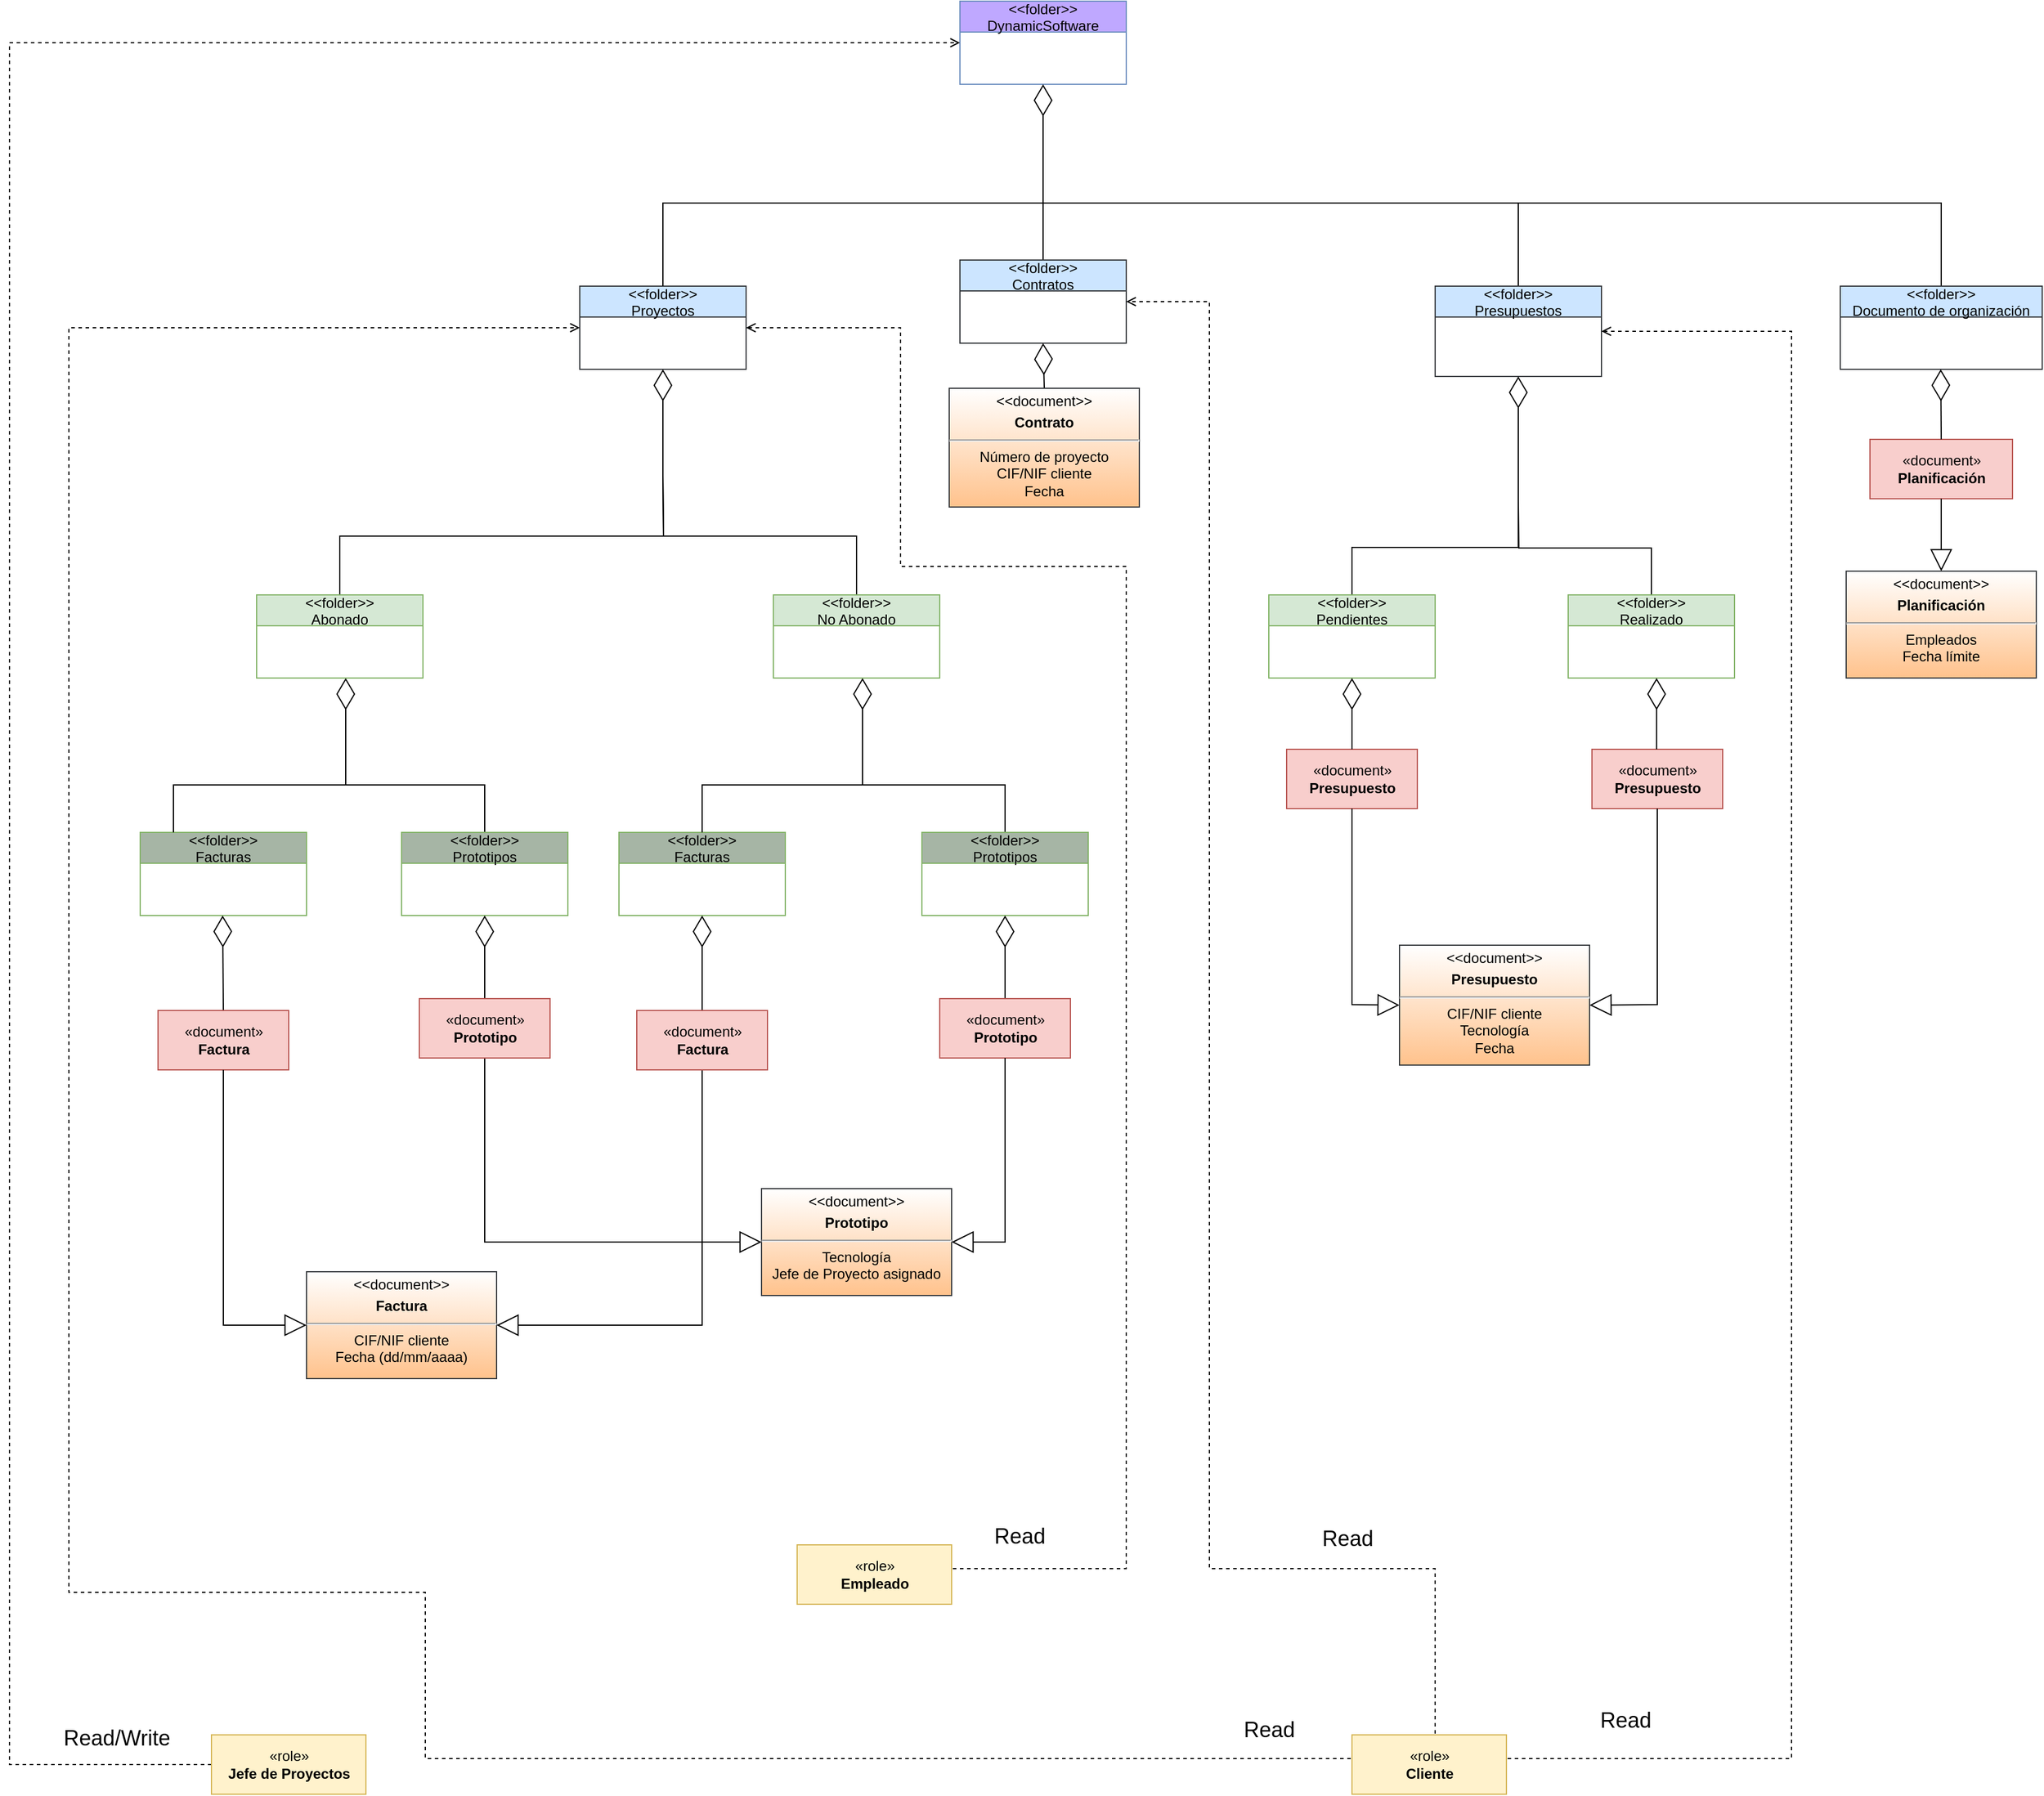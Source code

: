 <mxfile version="15.7.4" type="google"><diagram id="ozQ_3V8YHGxFbDLqrHVU" name="Page-1"><mxGraphModel dx="2815" dy="1135" grid="0" gridSize="10" guides="0" tooltips="0" connect="1" arrows="1" fold="1" page="0" pageScale="1" pageWidth="827" pageHeight="1169" math="0" shadow="0"><root><mxCell id="0"/><mxCell id="1" parent="0"/><mxCell id="Ojlecie2-PELevgFupFe-1" value="&lt;&lt;folder&gt;&gt;&#10;DynamicSoftware" style="swimlane;fontStyle=0;childLayout=stackLayout;horizontal=1;startSize=26;fillColor=#BFA8FF;horizontalStack=0;resizeParent=1;resizeParentMax=0;resizeLast=0;collapsible=1;marginBottom=0;strokeColor=#6c8ebf;" parent="1" vertex="1"><mxGeometry x="330" y="120" width="140" height="70" as="geometry"/></mxCell><mxCell id="Ojlecie2-PELevgFupFe-7" value="" style="endArrow=diamondThin;endFill=0;endSize=24;html=1;rounded=0;entryX=0.5;entryY=1;entryDx=0;entryDy=0;exitX=0.5;exitY=0;exitDx=0;exitDy=0;" parent="1" source="Ojlecie2-PELevgFupFe-8" target="Ojlecie2-PELevgFupFe-1" edge="1"><mxGeometry width="160" relative="1" as="geometry"><mxPoint x="400" y="170" as="sourcePoint"/><mxPoint x="560" y="70" as="targetPoint"/></mxGeometry></mxCell><mxCell id="Ojlecie2-PELevgFupFe-8" value="&lt;&lt;folder&gt;&gt;&#10;Contratos" style="swimlane;fontStyle=0;childLayout=stackLayout;horizontal=1;startSize=26;fillColor=#cce5ff;horizontalStack=0;resizeParent=1;resizeParentMax=0;resizeLast=0;collapsible=1;marginBottom=0;strokeColor=#36393d;" parent="1" vertex="1"><mxGeometry x="330" y="338" width="140" height="70" as="geometry"/></mxCell><mxCell id="Ojlecie2-PELevgFupFe-10" value="&lt;&lt;folder&gt;&gt;&#10;Facturas" style="swimlane;fontStyle=0;childLayout=stackLayout;horizontal=1;startSize=26;fillColor=#A6B5A5;horizontalStack=0;resizeParent=1;resizeParentMax=0;resizeLast=0;collapsible=1;marginBottom=0;strokeColor=#82b366;" parent="1" vertex="1"><mxGeometry x="-360" y="820" width="140" height="70" as="geometry"/></mxCell><mxCell id="Ojlecie2-PELevgFupFe-12" value="&lt;&lt;folder&gt;&gt;&#10;Proyectos" style="swimlane;fontStyle=0;childLayout=stackLayout;horizontal=1;startSize=26;fillColor=#cce5ff;horizontalStack=0;resizeParent=1;resizeParentMax=0;resizeLast=0;collapsible=1;marginBottom=0;strokeColor=#36393d;" parent="1" vertex="1"><mxGeometry x="10" y="360" width="140" height="70" as="geometry"/></mxCell><mxCell id="Ojlecie2-PELevgFupFe-15" value="" style="endArrow=none;html=1;edgeStyle=orthogonalEdgeStyle;rounded=0;exitX=0.5;exitY=0;exitDx=0;exitDy=0;" parent="1" source="Ojlecie2-PELevgFupFe-12" edge="1"><mxGeometry relative="1" as="geometry"><mxPoint x="71" y="360" as="sourcePoint"/><mxPoint x="400" y="290" as="targetPoint"/><Array as="points"><mxPoint x="80" y="290"/></Array></mxGeometry></mxCell><mxCell id="OM9FLxqdmIOMm7-vaNHQ-28" style="edgeStyle=orthogonalEdgeStyle;rounded=0;orthogonalLoop=1;jettySize=auto;html=1;exitX=0.5;exitY=0;exitDx=0;exitDy=0;fontSize=18;endArrow=none;endFill=0;" parent="1" source="Ojlecie2-PELevgFupFe-19" edge="1"><mxGeometry relative="1" as="geometry"><mxPoint x="800" y="290" as="targetPoint"/></mxGeometry></mxCell><mxCell id="Ojlecie2-PELevgFupFe-19" value="&lt;&lt;folder&gt;&gt;&#10;Presupuestos" style="swimlane;fontStyle=0;childLayout=stackLayout;horizontal=1;startSize=26;fillColor=#cce5ff;horizontalStack=0;resizeParent=1;resizeParentMax=0;resizeLast=0;collapsible=1;marginBottom=0;strokeColor=#36393d;" parent="1" vertex="1"><mxGeometry x="730" y="360" width="140" height="76" as="geometry"/></mxCell><mxCell id="tTDMQvBNRWzCgu-5UmxQ-47" style="edgeStyle=orthogonalEdgeStyle;rounded=0;orthogonalLoop=1;jettySize=auto;html=1;exitX=0.5;exitY=0;exitDx=0;exitDy=0;endArrow=none;endFill=0;" parent="1" source="Ojlecie2-PELevgFupFe-21" edge="1"><mxGeometry relative="1" as="geometry"><mxPoint x="400" y="290" as="targetPoint"/><Array as="points"><mxPoint x="1156" y="290"/></Array></mxGeometry></mxCell><mxCell id="Ojlecie2-PELevgFupFe-21" value="&lt;&lt;folder&gt;&gt;&#10;Documento de organización" style="swimlane;fontStyle=0;childLayout=stackLayout;horizontal=1;startSize=26;fillColor=#cce5ff;horizontalStack=0;resizeParent=1;resizeParentMax=0;resizeLast=0;collapsible=1;marginBottom=0;strokeColor=#36393d;" parent="1" vertex="1"><mxGeometry x="1071" y="360" width="170" height="70" as="geometry"/></mxCell><mxCell id="Ojlecie2-PELevgFupFe-26" style="rounded=0;orthogonalLoop=1;jettySize=auto;html=1;endArrow=none;endFill=0;" parent="1" edge="1"><mxGeometry relative="1" as="geometry"><mxPoint x="-187" y="780" as="targetPoint"/><mxPoint x="-332" y="820" as="sourcePoint"/><Array as="points"><mxPoint x="-332" y="780"/></Array></mxGeometry></mxCell><mxCell id="Ojlecie2-PELevgFupFe-24" value="" style="endArrow=diamondThin;endFill=0;endSize=24;html=1;rounded=0;entryX=0.5;entryY=1;entryDx=0;entryDy=0;" parent="1" edge="1"><mxGeometry width="160" relative="1" as="geometry"><mxPoint x="-187" y="780" as="sourcePoint"/><mxPoint x="-187" y="690" as="targetPoint"/></mxGeometry></mxCell><mxCell id="Ojlecie2-PELevgFupFe-29" style="rounded=0;orthogonalLoop=1;jettySize=auto;html=1;endArrow=none;endFill=0;exitX=0.5;exitY=0;exitDx=0;exitDy=0;" parent="1" source="Ojlecie2-PELevgFupFe-32" edge="1"><mxGeometry relative="1" as="geometry"><mxPoint x="-187" y="780" as="targetPoint"/><Array as="points"><mxPoint x="-70" y="780"/></Array><mxPoint x="-72" y="830" as="sourcePoint"/></mxGeometry></mxCell><mxCell id="Ojlecie2-PELevgFupFe-32" value="&lt;&lt;folder&gt;&gt;&#10;Prototipos" style="swimlane;fontStyle=0;childLayout=stackLayout;horizontal=1;startSize=26;fillColor=#A6B5A5;horizontalStack=0;resizeParent=1;resizeParentMax=0;resizeLast=0;collapsible=1;marginBottom=0;strokeColor=#82b366;" parent="1" vertex="1"><mxGeometry x="-140" y="820" width="140" height="70" as="geometry"/></mxCell><mxCell id="Ojlecie2-PELevgFupFe-33" value="" style="endArrow=diamondThin;endFill=0;endSize=24;html=1;rounded=0;entryX=0.5;entryY=1;entryDx=0;entryDy=0;exitX=0.5;exitY=0;exitDx=0;exitDy=0;" parent="1" source="tTDMQvBNRWzCgu-5UmxQ-52" edge="1"><mxGeometry width="160" relative="1" as="geometry"><mxPoint x="-290" y="950" as="sourcePoint"/><mxPoint x="-290.59" y="890" as="targetPoint"/></mxGeometry></mxCell><mxCell id="Ojlecie2-PELevgFupFe-34" value="" style="endArrow=diamondThin;endFill=0;endSize=24;html=1;rounded=0;exitX=0.5;exitY=0;exitDx=0;exitDy=0;entryX=0.5;entryY=1;entryDx=0;entryDy=0;" parent="1" source="OM9FLxqdmIOMm7-vaNHQ-13" target="Ojlecie2-PELevgFupFe-32" edge="1"><mxGeometry width="160" relative="1" as="geometry"><mxPoint x="-70" y="950" as="sourcePoint"/><mxPoint x="-77" y="890" as="targetPoint"/></mxGeometry></mxCell><mxCell id="Ojlecie2-PELevgFupFe-36" value="" style="endArrow=diamondThin;endFill=0;endSize=24;html=1;rounded=0;entryX=0.5;entryY=1;entryDx=0;entryDy=0;exitX=0.5;exitY=0;exitDx=0;exitDy=0;" parent="1" source="zuPzJgMuLYjUnz0wZdYG-7" target="Ojlecie2-PELevgFupFe-8" edge="1"><mxGeometry width="160" relative="1" as="geometry"><mxPoint x="401" y="452" as="sourcePoint"/><mxPoint x="399.58" y="430" as="targetPoint"/></mxGeometry></mxCell><mxCell id="Ojlecie2-PELevgFupFe-39" value="«document»&lt;br&gt;&lt;b&gt;Presupuesto&lt;/b&gt;" style="html=1;fillColor=#f8cecc;strokeColor=#b85450;" parent="1" vertex="1"><mxGeometry x="605" y="750" width="110" height="50" as="geometry"/></mxCell><mxCell id="Ojlecie2-PELevgFupFe-41" value="«document»&lt;br&gt;&lt;b&gt;Planificación&lt;/b&gt;" style="html=1;fillColor=#f8cecc;strokeColor=#b85450;" parent="1" vertex="1"><mxGeometry x="1096" y="489" width="120" height="50" as="geometry"/></mxCell><mxCell id="Ojlecie2-PELevgFupFe-42" value="" style="endArrow=diamondThin;endFill=0;endSize=24;html=1;rounded=0;entryX=0.5;entryY=1;entryDx=0;entryDy=0;exitX=0.5;exitY=0;exitDx=0;exitDy=0;" parent="1" source="Ojlecie2-PELevgFupFe-41" edge="1"><mxGeometry width="160" relative="1" as="geometry"><mxPoint x="1155.58" y="490" as="sourcePoint"/><mxPoint x="1155.58" y="430" as="targetPoint"/></mxGeometry></mxCell><mxCell id="tTDMQvBNRWzCgu-5UmxQ-15" style="edgeStyle=orthogonalEdgeStyle;rounded=0;orthogonalLoop=1;jettySize=auto;html=1;exitX=0.5;exitY=0;exitDx=0;exitDy=0;endArrow=none;endFill=0;" parent="1" source="tTDMQvBNRWzCgu-5UmxQ-3" edge="1"><mxGeometry relative="1" as="geometry"><mxPoint x="80" y="520" as="targetPoint"/></mxGeometry></mxCell><mxCell id="tTDMQvBNRWzCgu-5UmxQ-3" value="&lt;&lt;folder&gt;&gt;&#10;Abonado" style="swimlane;fontStyle=0;childLayout=stackLayout;horizontal=1;startSize=26;fillColor=#d5e8d4;horizontalStack=0;resizeParent=1;resizeParentMax=0;resizeLast=0;collapsible=1;marginBottom=0;strokeColor=#82b366;" parent="1" vertex="1"><mxGeometry x="-262" y="620" width="140" height="70" as="geometry"/></mxCell><mxCell id="tTDMQvBNRWzCgu-5UmxQ-4" value="&lt;&lt;folder&gt;&gt;&#10;Facturas" style="swimlane;fontStyle=0;childLayout=stackLayout;horizontal=1;startSize=26;fillColor=#A6B5A5;horizontalStack=0;resizeParent=1;resizeParentMax=0;resizeLast=0;collapsible=1;marginBottom=0;strokeColor=#82b366;" parent="1" vertex="1"><mxGeometry x="43" y="820" width="140" height="70" as="geometry"/></mxCell><mxCell id="tTDMQvBNRWzCgu-5UmxQ-5" style="rounded=0;orthogonalLoop=1;jettySize=auto;html=1;endArrow=none;endFill=0;exitX=0.5;exitY=0;exitDx=0;exitDy=0;" parent="1" source="tTDMQvBNRWzCgu-5UmxQ-4" edge="1"><mxGeometry relative="1" as="geometry"><mxPoint x="248" y="780" as="targetPoint"/><mxPoint x="103" y="820" as="sourcePoint"/><Array as="points"><mxPoint x="113" y="780"/></Array></mxGeometry></mxCell><mxCell id="tTDMQvBNRWzCgu-5UmxQ-7" value="" style="endArrow=diamondThin;endFill=0;endSize=24;html=1;rounded=0;entryX=0.5;entryY=1;entryDx=0;entryDy=0;" parent="1" edge="1"><mxGeometry width="160" relative="1" as="geometry"><mxPoint x="248" y="780" as="sourcePoint"/><mxPoint x="248" y="690" as="targetPoint"/></mxGeometry></mxCell><mxCell id="tTDMQvBNRWzCgu-5UmxQ-8" style="rounded=0;orthogonalLoop=1;jettySize=auto;html=1;endArrow=none;endFill=0;exitX=0.5;exitY=0;exitDx=0;exitDy=0;" parent="1" source="tTDMQvBNRWzCgu-5UmxQ-10" edge="1"><mxGeometry relative="1" as="geometry"><mxPoint x="248" y="780" as="targetPoint"/><Array as="points"><mxPoint x="368" y="780"/></Array><mxPoint x="358" y="820" as="sourcePoint"/></mxGeometry></mxCell><mxCell id="tTDMQvBNRWzCgu-5UmxQ-10" value="&lt;&lt;folder&gt;&gt;&#10;Prototipos" style="swimlane;fontStyle=0;childLayout=stackLayout;horizontal=1;startSize=26;fillColor=#A6B5A5;horizontalStack=0;resizeParent=1;resizeParentMax=0;resizeLast=0;collapsible=1;marginBottom=0;strokeColor=#82b366;" parent="1" vertex="1"><mxGeometry x="298" y="820" width="140" height="70" as="geometry"/></mxCell><mxCell id="tTDMQvBNRWzCgu-5UmxQ-11" value="" style="endArrow=diamondThin;endFill=0;endSize=24;html=1;rounded=0;entryX=0.5;entryY=1;entryDx=0;entryDy=0;exitX=0.5;exitY=0;exitDx=0;exitDy=0;" parent="1" source="OM9FLxqdmIOMm7-vaNHQ-15" target="tTDMQvBNRWzCgu-5UmxQ-4" edge="1"><mxGeometry width="160" relative="1" as="geometry"><mxPoint x="113" y="950" as="sourcePoint"/><mxPoint x="258" y="950" as="targetPoint"/></mxGeometry></mxCell><mxCell id="tTDMQvBNRWzCgu-5UmxQ-12" value="" style="endArrow=diamondThin;endFill=0;endSize=24;html=1;rounded=0;entryX=0.5;entryY=1;entryDx=0;entryDy=0;exitX=0.5;exitY=0;exitDx=0;exitDy=0;" parent="1" source="tTDMQvBNRWzCgu-5UmxQ-58" target="tTDMQvBNRWzCgu-5UmxQ-10" edge="1"><mxGeometry width="160" relative="1" as="geometry"><mxPoint x="368" y="950" as="sourcePoint"/><mxPoint x="380" y="910" as="targetPoint"/></mxGeometry></mxCell><mxCell id="tTDMQvBNRWzCgu-5UmxQ-16" style="edgeStyle=orthogonalEdgeStyle;rounded=0;orthogonalLoop=1;jettySize=auto;html=1;exitX=0.5;exitY=0;exitDx=0;exitDy=0;endArrow=none;endFill=0;" parent="1" source="tTDMQvBNRWzCgu-5UmxQ-13" edge="1"><mxGeometry relative="1" as="geometry"><mxPoint x="80" y="520" as="targetPoint"/></mxGeometry></mxCell><mxCell id="tTDMQvBNRWzCgu-5UmxQ-13" value="&lt;&lt;folder&gt;&gt;&#10;No Abonado" style="swimlane;fontStyle=0;childLayout=stackLayout;horizontal=1;startSize=26;fillColor=#d5e8d4;horizontalStack=0;resizeParent=1;resizeParentMax=0;resizeLast=0;collapsible=1;marginBottom=0;strokeColor=#82b366;" parent="1" vertex="1"><mxGeometry x="173" y="620" width="140" height="70" as="geometry"/></mxCell><mxCell id="tTDMQvBNRWzCgu-5UmxQ-14" value="" style="endArrow=diamondThin;endFill=0;endSize=24;html=1;rounded=0;entryX=0.5;entryY=1;entryDx=0;entryDy=0;" parent="1" target="Ojlecie2-PELevgFupFe-12" edge="1"><mxGeometry width="160" relative="1" as="geometry"><mxPoint x="80" y="520" as="sourcePoint"/><mxPoint x="110" y="510" as="targetPoint"/></mxGeometry></mxCell><mxCell id="tTDMQvBNRWzCgu-5UmxQ-42" style="edgeStyle=orthogonalEdgeStyle;rounded=0;orthogonalLoop=1;jettySize=auto;html=1;exitX=0.5;exitY=0;exitDx=0;exitDy=0;endArrow=none;endFill=0;" parent="1" source="tTDMQvBNRWzCgu-5UmxQ-43" edge="1"><mxGeometry relative="1" as="geometry"><mxPoint x="800" y="540" as="targetPoint"/><Array as="points"><mxPoint x="660" y="580"/><mxPoint x="800" y="580"/><mxPoint x="800" y="540"/></Array></mxGeometry></mxCell><mxCell id="tTDMQvBNRWzCgu-5UmxQ-43" value="&lt;&lt;folder&gt;&gt;&#10;Pendientes" style="swimlane;fontStyle=0;childLayout=stackLayout;horizontal=1;startSize=26;fillColor=#d5e8d4;horizontalStack=0;resizeParent=1;resizeParentMax=0;resizeLast=0;collapsible=1;marginBottom=0;strokeColor=#82b366;" parent="1" vertex="1"><mxGeometry x="590" y="620" width="140" height="70" as="geometry"/></mxCell><mxCell id="OM9FLxqdmIOMm7-vaNHQ-27" style="edgeStyle=orthogonalEdgeStyle;rounded=0;orthogonalLoop=1;jettySize=auto;html=1;exitX=0.5;exitY=0;exitDx=0;exitDy=0;fontSize=18;endArrow=none;endFill=0;" parent="1" source="tTDMQvBNRWzCgu-5UmxQ-45" edge="1"><mxGeometry relative="1" as="geometry"><mxPoint x="800" y="540" as="targetPoint"/></mxGeometry></mxCell><mxCell id="tTDMQvBNRWzCgu-5UmxQ-45" value="&lt;&lt;folder&gt;&gt;&#10;Realizado" style="swimlane;fontStyle=0;childLayout=stackLayout;horizontal=1;startSize=26;fillColor=#d5e8d4;horizontalStack=0;resizeParent=1;resizeParentMax=0;resizeLast=0;collapsible=1;marginBottom=0;strokeColor=#82b366;" parent="1" vertex="1"><mxGeometry x="842" y="620" width="140" height="70" as="geometry"/></mxCell><mxCell id="tTDMQvBNRWzCgu-5UmxQ-46" value="" style="endArrow=diamondThin;endFill=0;endSize=24;html=1;rounded=0;entryX=0.5;entryY=1;entryDx=0;entryDy=0;" parent="1" target="Ojlecie2-PELevgFupFe-19" edge="1"><mxGeometry width="160" relative="1" as="geometry"><mxPoint x="800" y="570" as="sourcePoint"/><mxPoint x="680" y="430" as="targetPoint"/></mxGeometry></mxCell><mxCell id="tTDMQvBNRWzCgu-5UmxQ-49" value="" style="endArrow=diamondThin;endFill=0;endSize=24;html=1;rounded=0;entryX=0.5;entryY=1;entryDx=0;entryDy=0;exitX=0.5;exitY=0;exitDx=0;exitDy=0;" parent="1" source="Ojlecie2-PELevgFupFe-39" target="tTDMQvBNRWzCgu-5UmxQ-43" edge="1"><mxGeometry width="160" relative="1" as="geometry"><mxPoint x="549.41" y="750" as="sourcePoint"/><mxPoint x="549.41" y="690" as="targetPoint"/></mxGeometry></mxCell><mxCell id="tTDMQvBNRWzCgu-5UmxQ-50" value="«document»&lt;br&gt;&lt;b&gt;Presupuesto&lt;/b&gt;" style="html=1;fillColor=#f8cecc;strokeColor=#b85450;" parent="1" vertex="1"><mxGeometry x="862" y="750" width="110" height="50" as="geometry"/></mxCell><mxCell id="tTDMQvBNRWzCgu-5UmxQ-51" value="" style="endArrow=diamondThin;endFill=0;endSize=24;html=1;rounded=0;entryX=0.5;entryY=1;entryDx=0;entryDy=0;" parent="1" edge="1"><mxGeometry width="160" relative="1" as="geometry"><mxPoint x="916.41" y="750" as="sourcePoint"/><mxPoint x="916.41" y="690" as="targetPoint"/></mxGeometry></mxCell><mxCell id="tTDMQvBNRWzCgu-5UmxQ-52" value="«document»&lt;br&gt;&lt;b&gt;Factura&lt;/b&gt;" style="html=1;fillColor=#f8cecc;strokeColor=#b85450;" parent="1" vertex="1"><mxGeometry x="-345" y="970" width="110" height="50" as="geometry"/></mxCell><mxCell id="tTDMQvBNRWzCgu-5UmxQ-53" value="" style="endArrow=block;endSize=16;endFill=0;html=1;rounded=0;entryX=0;entryY=0.5;entryDx=0;entryDy=0;exitX=0.5;exitY=1;exitDx=0;exitDy=0;" parent="1" source="tTDMQvBNRWzCgu-5UmxQ-52" target="OM9FLxqdmIOMm7-vaNHQ-14" edge="1"><mxGeometry x="0.181" y="2" width="160" relative="1" as="geometry"><mxPoint x="-290" y="1040" as="sourcePoint"/><mxPoint x="-262" y="1060" as="targetPoint"/><Array as="points"><mxPoint x="-290" y="1235"/></Array><mxPoint as="offset"/></mxGeometry></mxCell><mxCell id="tTDMQvBNRWzCgu-5UmxQ-54" value="" style="endArrow=block;endSize=16;endFill=0;html=1;rounded=0;entryX=1;entryY=0.5;entryDx=0;entryDy=0;exitX=0.5;exitY=1;exitDx=0;exitDy=0;" parent="1" source="OM9FLxqdmIOMm7-vaNHQ-15" target="OM9FLxqdmIOMm7-vaNHQ-14" edge="1"><mxGeometry x="0.181" y="2" width="160" relative="1" as="geometry"><mxPoint x="113" y="1040" as="sourcePoint"/><mxPoint x="-150" y="1175" as="targetPoint"/><Array as="points"><mxPoint x="113" y="1235"/></Array><mxPoint as="offset"/></mxGeometry></mxCell><mxCell id="tTDMQvBNRWzCgu-5UmxQ-56" value="" style="endArrow=block;endSize=16;endFill=0;html=1;rounded=0;entryX=0;entryY=0.5;entryDx=0;entryDy=0;exitX=0.5;exitY=1;exitDx=0;exitDy=0;" parent="1" source="Ojlecie2-PELevgFupFe-39" target="OM9FLxqdmIOMm7-vaNHQ-16" edge="1"><mxGeometry x="0.181" y="2" width="160" relative="1" as="geometry"><mxPoint x="545.5" y="800" as="sourcePoint"/><mxPoint x="573.5" y="860" as="targetPoint"/><Array as="points"><mxPoint x="660" y="965"/></Array><mxPoint as="offset"/></mxGeometry></mxCell><mxCell id="tTDMQvBNRWzCgu-5UmxQ-57" value="" style="endArrow=block;endSize=16;endFill=0;html=1;rounded=0;entryX=1;entryY=0.5;entryDx=0;entryDy=0;exitX=0.5;exitY=1;exitDx=0;exitDy=0;" parent="1" source="tTDMQvBNRWzCgu-5UmxQ-50" target="OM9FLxqdmIOMm7-vaNHQ-16" edge="1"><mxGeometry x="0.181" y="2" width="160" relative="1" as="geometry"><mxPoint x="938.5" y="800" as="sourcePoint"/><mxPoint x="685.5" y="975" as="targetPoint"/><Array as="points"><mxPoint x="917" y="965"/></Array><mxPoint as="offset"/></mxGeometry></mxCell><mxCell id="tTDMQvBNRWzCgu-5UmxQ-58" value="«document»&lt;br&gt;&lt;b&gt;Prototipo&lt;/b&gt;" style="html=1;fillColor=#f8cecc;strokeColor=#b85450;" parent="1" vertex="1"><mxGeometry x="313" y="960" width="110" height="50" as="geometry"/></mxCell><mxCell id="tTDMQvBNRWzCgu-5UmxQ-59" value="" style="endArrow=block;endSize=16;endFill=0;html=1;rounded=0;exitX=0.5;exitY=1;exitDx=0;exitDy=0;entryX=0;entryY=0.5;entryDx=0;entryDy=0;" parent="1" source="OM9FLxqdmIOMm7-vaNHQ-13" target="OM9FLxqdmIOMm7-vaNHQ-12" edge="1"><mxGeometry x="0.181" y="2" width="160" relative="1" as="geometry"><mxPoint x="-70" y="1040" as="sourcePoint"/><mxPoint x="190" y="1100" as="targetPoint"/><Array as="points"><mxPoint x="-70" y="1165"/></Array><mxPoint as="offset"/></mxGeometry></mxCell><mxCell id="tTDMQvBNRWzCgu-5UmxQ-60" value="" style="endArrow=block;endSize=16;endFill=0;html=1;rounded=0;exitX=0.5;exitY=1;exitDx=0;exitDy=0;entryX=1;entryY=0.5;entryDx=0;entryDy=0;" parent="1" source="tTDMQvBNRWzCgu-5UmxQ-58" target="OM9FLxqdmIOMm7-vaNHQ-12" edge="1"><mxGeometry x="0.181" y="2" width="160" relative="1" as="geometry"><mxPoint x="368" y="1040" as="sourcePoint"/><mxPoint x="310" y="1090" as="targetPoint"/><Array as="points"><mxPoint x="368" y="1165"/></Array><mxPoint as="offset"/></mxGeometry></mxCell><mxCell id="O-J7QwQKexIXlAj8NpXR-2" value="" style="endArrow=block;endSize=16;endFill=0;html=1;rounded=0;entryX=0.5;entryY=0;entryDx=0;entryDy=0;exitX=0.5;exitY=1;exitDx=0;exitDy=0;" parent="1" source="Ojlecie2-PELevgFupFe-41" target="OM9FLxqdmIOMm7-vaNHQ-17" edge="1"><mxGeometry x="0.181" y="2" width="160" relative="1" as="geometry"><mxPoint x="936" y="810" as="sourcePoint"/><mxPoint x="1156" y="690" as="targetPoint"/><Array as="points"/><mxPoint as="offset"/></mxGeometry></mxCell><mxCell id="OM9FLxqdmIOMm7-vaNHQ-22" style="edgeStyle=orthogonalEdgeStyle;rounded=0;orthogonalLoop=1;jettySize=auto;html=1;exitX=0;exitY=0.5;exitDx=0;exitDy=0;entryX=0;entryY=0.5;entryDx=0;entryDy=0;dashed=1;fontSize=18;endArrow=open;endFill=0;" parent="1" source="O-J7QwQKexIXlAj8NpXR-3" target="Ojlecie2-PELevgFupFe-1" edge="1"><mxGeometry relative="1" as="geometry"><Array as="points"><mxPoint x="-470" y="1605"/><mxPoint x="-470" y="155"/></Array></mxGeometry></mxCell><mxCell id="O-J7QwQKexIXlAj8NpXR-3" value="«role»&lt;br&gt;&lt;b&gt;Jefe de Proyectos&lt;/b&gt;" style="html=1;fillColor=#fff2cc;strokeColor=#d6b656;" parent="1" vertex="1"><mxGeometry x="-300" y="1580" width="130" height="50" as="geometry"/></mxCell><mxCell id="OM9FLxqdmIOMm7-vaNHQ-12" value="&lt;p style=&quot;margin: 4px 0px 0px ; text-align: center&quot;&gt;&amp;lt;&amp;lt;document&amp;gt;&amp;gt;&lt;/p&gt;&lt;p style=&quot;margin: 4px 0px 0px ; text-align: center&quot;&gt;&lt;b&gt;Prototipo&lt;/b&gt;&lt;/p&gt;&lt;hr&gt;&lt;p style=&quot;margin: 0px ; margin-left: 8px&quot;&gt;&lt;/p&gt;&lt;div style=&quot;text-align: center&quot;&gt;&lt;span&gt;Tecnología&lt;/span&gt;&lt;/div&gt;&lt;div style=&quot;text-align: center&quot;&gt;&lt;span&gt;Jefe de Proyecto asignado&lt;/span&gt;&lt;/div&gt;&lt;p&gt;&lt;/p&gt;" style="verticalAlign=top;align=left;overflow=fill;fontSize=12;fontFamily=Helvetica;html=1;fillColor=#FFC28C;strokeColor=#36393d;gradientDirection=north;gradientColor=#ffffff;" parent="1" vertex="1"><mxGeometry x="163" y="1120" width="160" height="90" as="geometry"/></mxCell><mxCell id="OM9FLxqdmIOMm7-vaNHQ-13" value="«document»&lt;br&gt;&lt;b&gt;Prototipo&lt;/b&gt;" style="html=1;fillColor=#f8cecc;strokeColor=#b85450;" parent="1" vertex="1"><mxGeometry x="-125" y="960" width="110" height="50" as="geometry"/></mxCell><mxCell id="OM9FLxqdmIOMm7-vaNHQ-14" value="&lt;p style=&quot;margin: 4px 0px 0px ; text-align: center&quot;&gt;&amp;lt;&amp;lt;document&amp;gt;&amp;gt;&lt;/p&gt;&lt;p style=&quot;margin: 4px 0px 0px ; text-align: center&quot;&gt;&lt;b&gt;Factura&lt;/b&gt;&lt;/p&gt;&lt;hr&gt;&lt;p style=&quot;margin: 0px ; margin-left: 8px&quot;&gt;&lt;/p&gt;&lt;div style=&quot;text-align: center&quot;&gt;&lt;span&gt;CIF/NIF cliente&lt;/span&gt;&lt;/div&gt;&lt;div style=&quot;text-align: center&quot;&gt;&lt;span&gt;Fecha (dd/mm/aaaa)&lt;/span&gt;&lt;/div&gt;&lt;p&gt;&lt;/p&gt;" style="verticalAlign=top;align=left;overflow=fill;fontSize=12;fontFamily=Helvetica;html=1;fillColor=#FFC28C;strokeColor=#36393d;gradientDirection=north;gradientColor=#ffffff;" parent="1" vertex="1"><mxGeometry x="-220" y="1190" width="160" height="90" as="geometry"/></mxCell><mxCell id="OM9FLxqdmIOMm7-vaNHQ-15" value="«document»&lt;br&gt;&lt;b&gt;Factura&lt;/b&gt;" style="html=1;fillColor=#f8cecc;strokeColor=#b85450;" parent="1" vertex="1"><mxGeometry x="58" y="970" width="110" height="50" as="geometry"/></mxCell><mxCell id="OM9FLxqdmIOMm7-vaNHQ-16" value="&lt;p style=&quot;margin: 4px 0px 0px ; text-align: center&quot;&gt;&amp;lt;&amp;lt;document&amp;gt;&amp;gt;&lt;/p&gt;&lt;p style=&quot;margin: 4px 0px 0px ; text-align: center&quot;&gt;&lt;b&gt;Presupuesto&lt;/b&gt;&lt;/p&gt;&lt;hr&gt;&lt;p style=&quot;margin: 0px ; margin-left: 8px&quot;&gt;&lt;/p&gt;&lt;div style=&quot;text-align: center&quot;&gt;&lt;span&gt;CIF/NIF cliente&lt;/span&gt;&lt;/div&gt;&lt;div style=&quot;text-align: center&quot;&gt;&lt;span&gt;Tecnología&lt;/span&gt;&lt;/div&gt;&lt;div style=&quot;text-align: center&quot;&gt;&lt;span&gt;Fecha&lt;/span&gt;&lt;/div&gt;&lt;p&gt;&lt;/p&gt;" style="verticalAlign=top;align=left;overflow=fill;fontSize=12;fontFamily=Helvetica;html=1;fillColor=#FFC28C;strokeColor=#36393d;gradientDirection=north;gradientColor=#ffffff;" parent="1" vertex="1"><mxGeometry x="700" y="915" width="160" height="101" as="geometry"/></mxCell><mxCell id="OM9FLxqdmIOMm7-vaNHQ-17" value="&lt;p style=&quot;margin: 4px 0px 0px ; text-align: center&quot;&gt;&amp;lt;&amp;lt;document&amp;gt;&amp;gt;&lt;/p&gt;&lt;p style=&quot;margin: 4px 0px 0px ; text-align: center&quot;&gt;&lt;b&gt;Planificación&lt;/b&gt;&lt;/p&gt;&lt;hr&gt;&lt;p style=&quot;margin: 0px ; margin-left: 8px&quot;&gt;&lt;/p&gt;&lt;div style=&quot;text-align: center&quot;&gt;&lt;span&gt;Empleados&lt;/span&gt;&lt;/div&gt;&lt;div style=&quot;text-align: center&quot;&gt;&lt;span&gt;Fecha límite&lt;/span&gt;&lt;/div&gt;&lt;p&gt;&lt;/p&gt;" style="verticalAlign=top;align=left;overflow=fill;fontSize=12;fontFamily=Helvetica;html=1;fillColor=#FFC28C;strokeColor=#36393d;gradientDirection=north;gradientColor=#ffffff;" parent="1" vertex="1"><mxGeometry x="1076" y="600" width="160" height="90" as="geometry"/></mxCell><mxCell id="OM9FLxqdmIOMm7-vaNHQ-19" style="edgeStyle=orthogonalEdgeStyle;rounded=0;orthogonalLoop=1;jettySize=auto;html=1;exitX=1;exitY=0.5;exitDx=0;exitDy=0;entryX=1;entryY=0.5;entryDx=0;entryDy=0;dashed=1;endArrow=open;endFill=0;" parent="1" source="OM9FLxqdmIOMm7-vaNHQ-18" target="Ojlecie2-PELevgFupFe-19" edge="1"><mxGeometry relative="1" as="geometry"><Array as="points"><mxPoint x="790" y="1600"/><mxPoint x="1030" y="1600"/><mxPoint x="1030" y="398"/></Array></mxGeometry></mxCell><mxCell id="OM9FLxqdmIOMm7-vaNHQ-24" style="edgeStyle=orthogonalEdgeStyle;rounded=0;orthogonalLoop=1;jettySize=auto;html=1;exitX=0;exitY=0.5;exitDx=0;exitDy=0;entryX=0;entryY=0.5;entryDx=0;entryDy=0;dashed=1;fontSize=18;endArrow=open;endFill=0;" parent="1" source="OM9FLxqdmIOMm7-vaNHQ-18" target="Ojlecie2-PELevgFupFe-12" edge="1"><mxGeometry relative="1" as="geometry"><Array as="points"><mxPoint x="660" y="1600"/><mxPoint x="-120" y="1600"/><mxPoint x="-120" y="1460"/><mxPoint x="-420" y="1460"/><mxPoint x="-420" y="395"/></Array></mxGeometry></mxCell><mxCell id="OM9FLxqdmIOMm7-vaNHQ-26" style="edgeStyle=orthogonalEdgeStyle;rounded=0;orthogonalLoop=1;jettySize=auto;html=1;exitX=0.5;exitY=0;exitDx=0;exitDy=0;entryX=1;entryY=0.5;entryDx=0;entryDy=0;dashed=1;fontSize=18;endArrow=open;endFill=0;" parent="1" source="OM9FLxqdmIOMm7-vaNHQ-18" target="Ojlecie2-PELevgFupFe-8" edge="1"><mxGeometry relative="1" as="geometry"><Array as="points"><mxPoint x="730" y="1580"/><mxPoint x="730" y="1440"/><mxPoint x="540" y="1440"/><mxPoint x="540" y="373"/></Array></mxGeometry></mxCell><mxCell id="OM9FLxqdmIOMm7-vaNHQ-18" value="«role»&lt;br&gt;&lt;b&gt;Cliente&lt;/b&gt;" style="html=1;fillColor=#fff2cc;strokeColor=#d6b656;" parent="1" vertex="1"><mxGeometry x="660" y="1580" width="130" height="50" as="geometry"/></mxCell><mxCell id="OM9FLxqdmIOMm7-vaNHQ-21" value="Read" style="edgeLabel;html=1;align=center;verticalAlign=middle;resizable=0;points=[];fontSize=18;" parent="1" vertex="1" connectable="0"><mxGeometry x="889.997" y="1605" as="geometry"><mxPoint y="-37" as="offset"/></mxGeometry></mxCell><mxCell id="OM9FLxqdmIOMm7-vaNHQ-23" value="Read/Write" style="edgeLabel;html=1;align=center;verticalAlign=middle;resizable=0;points=[];fontSize=18;" parent="1" vertex="1" connectable="0"><mxGeometry x="-380.003" y="1620" as="geometry"><mxPoint y="-37" as="offset"/></mxGeometry></mxCell><mxCell id="OM9FLxqdmIOMm7-vaNHQ-25" value="Read" style="edgeLabel;html=1;align=center;verticalAlign=middle;resizable=0;points=[];fontSize=18;" parent="1" vertex="1" connectable="0"><mxGeometry x="655.997" y="1452" as="geometry"><mxPoint y="-37" as="offset"/></mxGeometry></mxCell><mxCell id="OM9FLxqdmIOMm7-vaNHQ-29" value="Read" style="edgeLabel;html=1;align=center;verticalAlign=middle;resizable=0;points=[];fontSize=18;" parent="1" vertex="1" connectable="0"><mxGeometry x="589.997" y="1613" as="geometry"><mxPoint y="-37" as="offset"/></mxGeometry></mxCell><mxCell id="OM9FLxqdmIOMm7-vaNHQ-31" style="edgeStyle=orthogonalEdgeStyle;rounded=0;orthogonalLoop=1;jettySize=auto;html=1;exitX=1;exitY=0.5;exitDx=0;exitDy=0;entryX=1;entryY=0.5;entryDx=0;entryDy=0;fontSize=18;endArrow=open;endFill=0;dashed=1;" parent="1" source="OM9FLxqdmIOMm7-vaNHQ-30" target="Ojlecie2-PELevgFupFe-12" edge="1"><mxGeometry relative="1" as="geometry"><Array as="points"><mxPoint x="323" y="1440"/><mxPoint x="470" y="1440"/><mxPoint x="470" y="596"/><mxPoint x="280" y="596"/><mxPoint x="280" y="395"/></Array></mxGeometry></mxCell><mxCell id="OM9FLxqdmIOMm7-vaNHQ-30" value="«role»&lt;br&gt;&lt;b&gt;Empleado&lt;/b&gt;" style="html=1;fillColor=#fff2cc;strokeColor=#d6b656;" parent="1" vertex="1"><mxGeometry x="193" y="1420" width="130" height="50" as="geometry"/></mxCell><mxCell id="OM9FLxqdmIOMm7-vaNHQ-32" value="Read" style="edgeLabel;html=1;align=center;verticalAlign=middle;resizable=0;points=[];fontSize=18;" parent="1" vertex="1" connectable="0"><mxGeometry x="379.997" y="1450" as="geometry"><mxPoint y="-37" as="offset"/></mxGeometry></mxCell><mxCell id="zuPzJgMuLYjUnz0wZdYG-7" value="&lt;p style=&quot;margin: 4px 0px 0px ; text-align: center&quot;&gt;&amp;lt;&amp;lt;document&amp;gt;&amp;gt;&lt;/p&gt;&lt;p style=&quot;margin: 4px 0px 0px ; text-align: center&quot;&gt;&lt;b&gt;Contrato&lt;/b&gt;&lt;/p&gt;&lt;hr&gt;&lt;p style=&quot;margin: 0px ; margin-left: 8px&quot;&gt;&lt;/p&gt;&lt;div style=&quot;text-align: center&quot;&gt;&lt;span&gt;Número de proyecto&lt;br&gt;&lt;/span&gt;&lt;/div&gt;&lt;div style=&quot;text-align: center&quot;&gt;&lt;span&gt;CIF/NIF cliente&lt;/span&gt;&lt;/div&gt;&lt;div style=&quot;text-align: center&quot;&gt;&lt;span&gt;Fecha&lt;/span&gt;&lt;/div&gt;&lt;p&gt;&lt;/p&gt;" style="verticalAlign=top;align=left;overflow=fill;fontSize=12;fontFamily=Helvetica;html=1;fillColor=#FFC28C;strokeColor=#36393d;gradientDirection=north;gradientColor=#ffffff;" parent="1" vertex="1"><mxGeometry x="321" y="446" width="160" height="100" as="geometry"/></mxCell></root></mxGraphModel></diagram></mxfile>